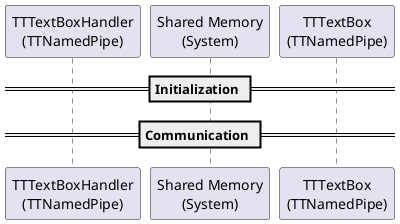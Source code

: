 @startuml
!pragma teoz true

participant "TTTextBoxHandler\n(TTNamedPipe)" as TTTextBoxHandler
participant "Shared Memory\n(System)" as TTNamedPipe
participant "TTTextBox\n(TTNamedPipe)" as TTTextBox

== Initialization ==

== Communication ==

@enduml

